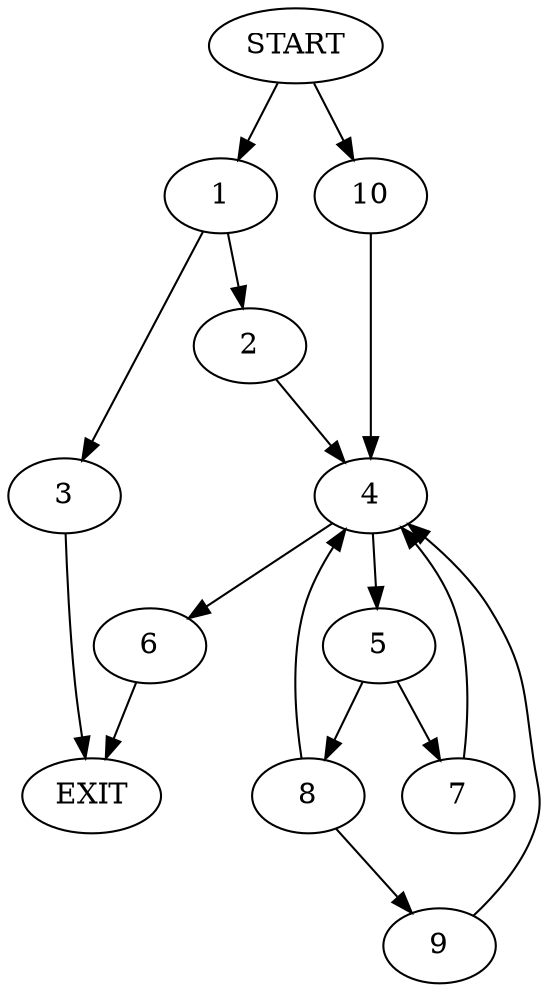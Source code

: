 digraph {
0 [label="START"]
11 [label="EXIT"]
0 -> 1
1 -> 2
1 -> 3
2 -> 4
3 -> 11
4 -> 5
4 -> 6
6 -> 11
5 -> 7
5 -> 8
8 -> 9
8 -> 4
7 -> 4
9 -> 4
0 -> 10
10 -> 4
}
